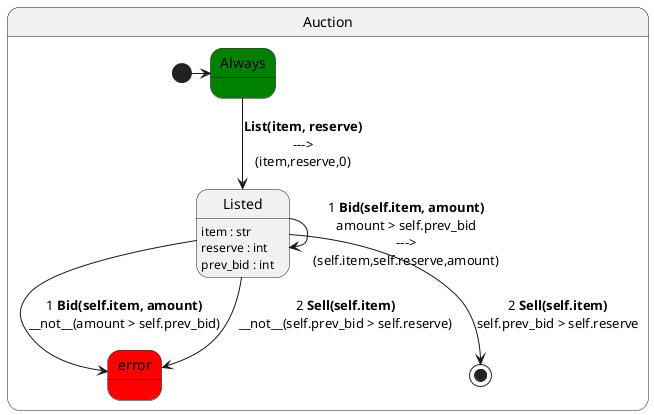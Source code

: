 @startuml
state Auction{
  [*] -> Always
  state Always #green
  state Listed : item : str\nreserve : int\nprev_bid : int
  Always --> Listed : **List(item, reserve)**\n--->\n(item,reserve,0)
  Listed --> Listed : 1 **Bid(self.item, amount)**\namount > self.prev_bid\n--->\n(self.item,self.reserve,amount)
  state error #red
  Listed --> error : 1 **Bid(self.item, amount)**\n__not__(amount > self.prev_bid)
  Listed --> [*] : 2 **Sell(self.item)**\nself.prev_bid > self.reserve
  state error #red
  Listed --> error : 2 **Sell(self.item)**\n__not__(self.prev_bid > self.reserve)
}
@enduml